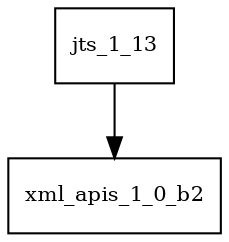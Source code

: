 digraph jts_1_13_dependencies {
  node [shape = box, fontsize=10.0];
  jts_1_13 -> xml_apis_1_0_b2;
}
